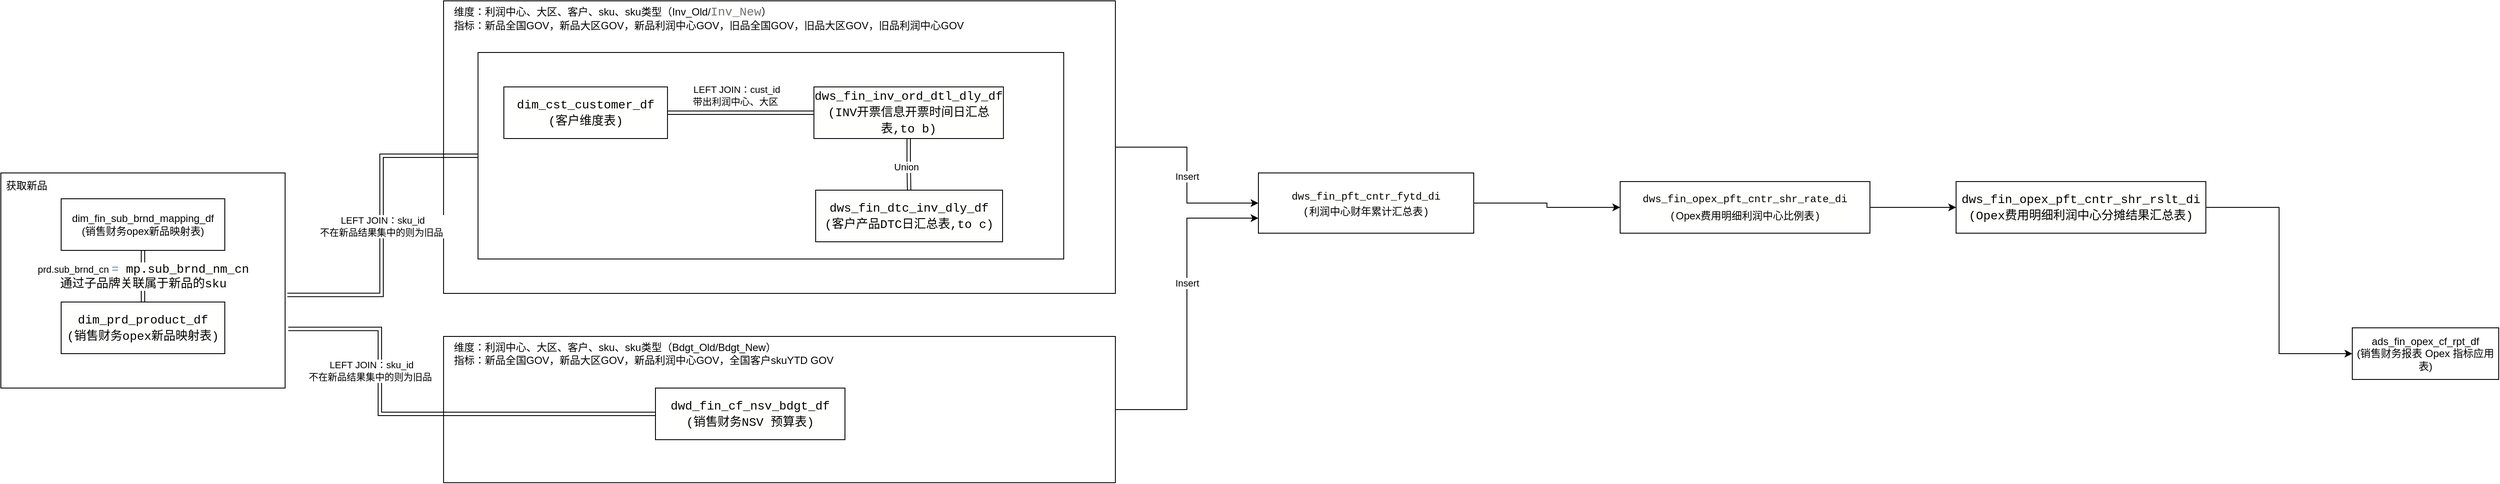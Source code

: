 <mxfile version="22.1.17" type="github">
  <diagram name="第 1 页" id="qXMQpcFjAb9PFIhQsB_X">
    <mxGraphModel dx="4096" dy="2075" grid="1" gridSize="10" guides="1" tooltips="1" connect="1" arrows="1" fold="1" page="1" pageScale="1" pageWidth="827" pageHeight="1169" math="0" shadow="0">
      <root>
        <mxCell id="0" />
        <mxCell id="1" parent="0" />
        <mxCell id="_QuhE1lit2_vzAkDeuf0-54" style="edgeStyle=orthogonalEdgeStyle;rounded=0;orthogonalLoop=1;jettySize=auto;html=1;" edge="1" parent="1" source="_QuhE1lit2_vzAkDeuf0-29" target="_QuhE1lit2_vzAkDeuf0-6">
          <mxGeometry relative="1" as="geometry" />
        </mxCell>
        <mxCell id="_QuhE1lit2_vzAkDeuf0-56" value="Insert" style="edgeLabel;html=1;align=center;verticalAlign=middle;resizable=0;points=[];" vertex="1" connectable="0" parent="_QuhE1lit2_vzAkDeuf0-54">
          <mxGeometry x="0.007" relative="1" as="geometry">
            <mxPoint as="offset" />
          </mxGeometry>
        </mxCell>
        <mxCell id="_QuhE1lit2_vzAkDeuf0-29" value="" style="rounded=0;whiteSpace=wrap;html=1;" vertex="1" parent="1">
          <mxGeometry x="-1596.03" y="-40" width="780" height="340" as="geometry" />
        </mxCell>
        <mxCell id="_QuhE1lit2_vzAkDeuf0-26" value="" style="rounded=0;whiteSpace=wrap;html=1;" vertex="1" parent="1">
          <mxGeometry x="-1556.03" y="20" width="680" height="240" as="geometry" />
        </mxCell>
        <mxCell id="_QuhE1lit2_vzAkDeuf0-1" value="ads_fin_opex_cf_rpt_df&lt;br&gt;(销售财务报表 Opex 指标应用表)" style="rounded=0;whiteSpace=wrap;html=1;" vertex="1" parent="1">
          <mxGeometry x="620" y="340" width="170" height="60" as="geometry" />
        </mxCell>
        <mxCell id="_QuhE1lit2_vzAkDeuf0-5" style="edgeStyle=orthogonalEdgeStyle;rounded=0;orthogonalLoop=1;jettySize=auto;html=1;entryX=0;entryY=0.5;entryDx=0;entryDy=0;" edge="1" parent="1" source="_QuhE1lit2_vzAkDeuf0-2" target="_QuhE1lit2_vzAkDeuf0-1">
          <mxGeometry relative="1" as="geometry">
            <mxPoint x="610" y="360" as="targetPoint" />
          </mxGeometry>
        </mxCell>
        <mxCell id="_QuhE1lit2_vzAkDeuf0-2" value="&lt;div style=&quot;background-color: rgb(255, 255, 254); font-family: Consolas, &amp;quot;Courier New&amp;quot;, monospace; font-size: 14px; line-height: 19px;&quot;&gt;dws_fin_opex_pft_cntr_shr_rslt_di&lt;/div&gt;&lt;div style=&quot;background-color: rgb(255, 255, 254); font-family: Consolas, &amp;quot;Courier New&amp;quot;, monospace; font-size: 14px; line-height: 19px;&quot;&gt;(Opex费用明细利润中心分摊结果汇总表)&lt;/div&gt;" style="rounded=0;whiteSpace=wrap;html=1;" vertex="1" parent="1">
          <mxGeometry x="160" y="170" width="290" height="60" as="geometry" />
        </mxCell>
        <mxCell id="_QuhE1lit2_vzAkDeuf0-4" style="edgeStyle=orthogonalEdgeStyle;rounded=0;orthogonalLoop=1;jettySize=auto;html=1;" edge="1" parent="1" source="_QuhE1lit2_vzAkDeuf0-3" target="_QuhE1lit2_vzAkDeuf0-2">
          <mxGeometry relative="1" as="geometry" />
        </mxCell>
        <mxCell id="_QuhE1lit2_vzAkDeuf0-3" value="&lt;div style=&quot;background-color: rgb(255, 255, 254); line-height: 19px;&quot;&gt;&lt;font face=&quot;Consolas, Courier New, monospace&quot;&gt;dws_fin_opex_pft_cntr_shr_rate_di&lt;/font&gt;&lt;br&gt;&lt;/div&gt;&lt;div style=&quot;background-color: rgb(255, 255, 254); line-height: 19px;&quot;&gt;&lt;font face=&quot;Consolas, Courier New, monospace&quot;&gt;(&lt;/font&gt;Opex费用明细利润中心比例表&lt;span style=&quot;font-family: Consolas, &amp;quot;Courier New&amp;quot;, monospace;&quot;&gt;)&lt;/span&gt;&lt;/div&gt;" style="rounded=0;whiteSpace=wrap;html=1;" vertex="1" parent="1">
          <mxGeometry x="-230" y="170" width="290" height="60" as="geometry" />
        </mxCell>
        <mxCell id="_QuhE1lit2_vzAkDeuf0-7" style="edgeStyle=orthogonalEdgeStyle;rounded=0;orthogonalLoop=1;jettySize=auto;html=1;" edge="1" parent="1" source="_QuhE1lit2_vzAkDeuf0-6" target="_QuhE1lit2_vzAkDeuf0-3">
          <mxGeometry relative="1" as="geometry" />
        </mxCell>
        <mxCell id="_QuhE1lit2_vzAkDeuf0-6" value="&lt;div style=&quot;background-color: rgb(255, 255, 254); line-height: 19px;&quot;&gt;&lt;font face=&quot;Consolas, Courier New, monospace&quot;&gt;dws_fin_pft_cntr_fytd_di&lt;/font&gt;&lt;br&gt;&lt;/div&gt;&lt;div style=&quot;background-color: rgb(255, 255, 254); line-height: 19px;&quot;&gt;&lt;/div&gt;&lt;font face=&quot;Consolas, Courier New, monospace&quot;&gt;(利润中心财年累计汇总表&lt;/font&gt;&lt;span style=&quot;font-family: Consolas, &amp;quot;Courier New&amp;quot;, monospace; background-color: rgb(255, 255, 254);&quot;&gt;)&lt;/span&gt;&lt;font face=&quot;Consolas, Courier New, monospace&quot;&gt;&lt;br&gt;&lt;/font&gt;" style="rounded=0;whiteSpace=wrap;html=1;" vertex="1" parent="1">
          <mxGeometry x="-650" y="160" width="250" height="70" as="geometry" />
        </mxCell>
        <mxCell id="_QuhE1lit2_vzAkDeuf0-19" style="edgeStyle=orthogonalEdgeStyle;rounded=0;orthogonalLoop=1;jettySize=auto;html=1;shape=link;" edge="1" parent="1" source="_QuhE1lit2_vzAkDeuf0-13" target="_QuhE1lit2_vzAkDeuf0-18">
          <mxGeometry relative="1" as="geometry" />
        </mxCell>
        <mxCell id="_QuhE1lit2_vzAkDeuf0-24" style="edgeStyle=orthogonalEdgeStyle;rounded=0;orthogonalLoop=1;jettySize=auto;html=1;shape=link;" edge="1" parent="1" source="_QuhE1lit2_vzAkDeuf0-13" target="_QuhE1lit2_vzAkDeuf0-23">
          <mxGeometry relative="1" as="geometry" />
        </mxCell>
        <mxCell id="_QuhE1lit2_vzAkDeuf0-25" value="Union" style="edgeLabel;html=1;align=center;verticalAlign=middle;resizable=0;points=[];" vertex="1" connectable="0" parent="_QuhE1lit2_vzAkDeuf0-24">
          <mxGeometry x="0.102" y="-4" relative="1" as="geometry">
            <mxPoint as="offset" />
          </mxGeometry>
        </mxCell>
        <mxCell id="_QuhE1lit2_vzAkDeuf0-13" value="&lt;div style=&quot;background-color: rgb(255, 255, 254); font-family: Consolas, &amp;quot;Courier New&amp;quot;, monospace; font-size: 14px; line-height: 19px;&quot;&gt;&lt;div style=&quot;line-height: 19px;&quot;&gt;dws_fin_inv_ord_dtl_dly_df&lt;br&gt;&lt;/div&gt;&lt;div style=&quot;line-height: 19px;&quot;&gt;(INV开票信息开票时间日汇总表,to b)&lt;/div&gt;&lt;/div&gt;" style="rounded=0;whiteSpace=wrap;html=1;" vertex="1" parent="1">
          <mxGeometry x="-1166.03" y="60" width="220" height="60" as="geometry" />
        </mxCell>
        <mxCell id="_QuhE1lit2_vzAkDeuf0-18" value="&lt;div style=&quot;background-color: rgb(255, 255, 254); font-family: Consolas, &amp;quot;Courier New&amp;quot;, monospace; font-size: 14px; line-height: 19px;&quot;&gt;&lt;div style=&quot;line-height: 19px;&quot;&gt;&lt;div style=&quot;line-height: 19px;&quot;&gt;dim_cst_customer_df&lt;/div&gt;&lt;/div&gt;&lt;div style=&quot;line-height: 19px;&quot;&gt;(客户维度表)&lt;/div&gt;&lt;/div&gt;" style="rounded=0;whiteSpace=wrap;html=1;" vertex="1" parent="1">
          <mxGeometry x="-1526.03" y="60" width="190" height="60" as="geometry" />
        </mxCell>
        <mxCell id="_QuhE1lit2_vzAkDeuf0-20" value="LEFT JOIN：cust_id&lt;br&gt;带出利润中心、大区&amp;nbsp;" style="edgeLabel;html=1;align=center;verticalAlign=middle;resizable=0;points=[];" vertex="1" connectable="0" parent="1">
          <mxGeometry x="-1256.03" y="69.996" as="geometry" />
        </mxCell>
        <mxCell id="_QuhE1lit2_vzAkDeuf0-22" value="&lt;div style=&quot;color: rgb(0, 0, 0); background-color: rgb(255, 255, 254); font-family: Consolas, &amp;quot;Courier New&amp;quot;, monospace; font-weight: normal; font-size: 14px; line-height: 19px;&quot;&gt;&lt;br&gt;&lt;/div&gt;" style="text;whiteSpace=wrap;html=1;" vertex="1" parent="1">
          <mxGeometry x="-1173.03" y="200" width="210" height="40" as="geometry" />
        </mxCell>
        <mxCell id="_QuhE1lit2_vzAkDeuf0-23" value="&lt;div style=&quot;background-color: rgb(255, 255, 254); font-family: Consolas, &amp;quot;Courier New&amp;quot;, monospace; font-size: 14px; line-height: 19px;&quot;&gt;&lt;div style=&quot;line-height: 19px;&quot;&gt;dws_fin_dtc_inv_dly_df&lt;br&gt;&lt;/div&gt;&lt;div style=&quot;line-height: 19px;&quot;&gt;(客户产品DTC日汇总表,to c)&lt;/div&gt;&lt;/div&gt;" style="rounded=0;whiteSpace=wrap;html=1;" vertex="1" parent="1">
          <mxGeometry x="-1164.03" y="180" width="217" height="60" as="geometry" />
        </mxCell>
        <mxCell id="_QuhE1lit2_vzAkDeuf0-30" value="维度：利润中心、大区、客户、sku、sku类型（Inv_Old/&lt;span style=&quot;color: rgb(112, 112, 112); background-color: rgb(255, 255, 254); font-family: Consolas, &amp;quot;Courier New&amp;quot;, monospace; font-size: 14px;&quot;&gt;Inv_New&lt;/span&gt;&lt;span style=&quot;background-color: initial;&quot;&gt;）&lt;/span&gt;&lt;br&gt;指标：新品全国GOV，新品大区GOV，新品利润中心GOV，旧品全国GOV，旧品大区GOV，旧品利润中心GOV" style="text;strokeColor=none;align=left;fillColor=none;html=1;verticalAlign=middle;whiteSpace=wrap;rounded=0;" vertex="1" parent="1">
          <mxGeometry x="-1586.03" y="-40" width="630" height="40" as="geometry" />
        </mxCell>
        <mxCell id="_QuhE1lit2_vzAkDeuf0-32" value="" style="rounded=0;whiteSpace=wrap;html=1;" vertex="1" parent="1">
          <mxGeometry x="-2110" y="160" width="330" height="250" as="geometry" />
        </mxCell>
        <mxCell id="_QuhE1lit2_vzAkDeuf0-33" style="rounded=0;orthogonalLoop=1;jettySize=auto;html=1;entryX=0.5;entryY=0;entryDx=0;entryDy=0;shape=link;" edge="1" parent="1" source="_QuhE1lit2_vzAkDeuf0-35" target="_QuhE1lit2_vzAkDeuf0-36">
          <mxGeometry relative="1" as="geometry" />
        </mxCell>
        <mxCell id="_QuhE1lit2_vzAkDeuf0-34" value="prd.sub_brnd_cn&amp;nbsp;&lt;span style=&quot;border-color: var(--border-color); font-family: Consolas, &amp;quot;Courier New&amp;quot;, monospace; font-size: 14px; text-align: left; background-color: rgb(255, 255, 254); color: rgb(119, 136, 153);&quot;&gt;=&lt;/span&gt;&lt;span style=&quot;border-color: var(--border-color); font-family: Consolas, &amp;quot;Courier New&amp;quot;, monospace; font-size: 14px; text-align: left; background-color: rgb(255, 255, 254);&quot;&gt;&amp;nbsp;mp.sub_brnd_nm_cn&lt;br&gt;通过子品牌关联属于新品的sku&lt;br&gt;&lt;/span&gt;" style="edgeLabel;html=1;align=center;verticalAlign=middle;resizable=0;points=[];" vertex="1" connectable="0" parent="_QuhE1lit2_vzAkDeuf0-33">
          <mxGeometry x="-0.532" y="2" relative="1" as="geometry">
            <mxPoint x="-2" y="16" as="offset" />
          </mxGeometry>
        </mxCell>
        <mxCell id="_QuhE1lit2_vzAkDeuf0-35" value="dim_fin_sub_brnd_mapping_df&lt;br&gt;(销售财务opex新品映射表)" style="rounded=0;whiteSpace=wrap;html=1;" vertex="1" parent="1">
          <mxGeometry x="-2040" y="190" width="190" height="60" as="geometry" />
        </mxCell>
        <mxCell id="_QuhE1lit2_vzAkDeuf0-36" value="&lt;div style=&quot;background-color: rgb(255, 255, 254); font-family: Consolas, &amp;quot;Courier New&amp;quot;, monospace; font-size: 14px; line-height: 19px;&quot;&gt;dim_prd_product_df&lt;/div&gt;&lt;div style=&quot;background-color: rgb(255, 255, 254); font-family: Consolas, &amp;quot;Courier New&amp;quot;, monospace; font-size: 14px; line-height: 19px;&quot;&gt;(销售财务opex新品映射表)&lt;br&gt;&lt;/div&gt;" style="rounded=0;whiteSpace=wrap;html=1;" vertex="1" parent="1">
          <mxGeometry x="-2040" y="310" width="190" height="60" as="geometry" />
        </mxCell>
        <mxCell id="_QuhE1lit2_vzAkDeuf0-37" value="获取新品" style="text;strokeColor=none;align=center;fillColor=none;html=1;verticalAlign=middle;whiteSpace=wrap;rounded=0;" vertex="1" parent="1">
          <mxGeometry x="-2110" y="160" width="60" height="30" as="geometry" />
        </mxCell>
        <mxCell id="_QuhE1lit2_vzAkDeuf0-38" style="edgeStyle=orthogonalEdgeStyle;rounded=0;orthogonalLoop=1;jettySize=auto;html=1;entryX=1.008;entryY=0.567;entryDx=0;entryDy=0;entryPerimeter=0;shape=link;" edge="1" parent="1" source="_QuhE1lit2_vzAkDeuf0-26" target="_QuhE1lit2_vzAkDeuf0-32">
          <mxGeometry relative="1" as="geometry" />
        </mxCell>
        <mxCell id="_QuhE1lit2_vzAkDeuf0-39" value="LEFT JOIN：sku_id&lt;br style=&quot;border-color: var(--border-color);&quot;&gt;不在新品结果集中的则为旧品&amp;nbsp;" style="edgeLabel;html=1;align=center;verticalAlign=middle;resizable=0;points=[];" vertex="1" connectable="0" parent="_QuhE1lit2_vzAkDeuf0-38">
          <mxGeometry x="0.011" y="1" relative="1" as="geometry">
            <mxPoint as="offset" />
          </mxGeometry>
        </mxCell>
        <mxCell id="_QuhE1lit2_vzAkDeuf0-55" style="edgeStyle=orthogonalEdgeStyle;rounded=0;orthogonalLoop=1;jettySize=auto;html=1;entryX=0;entryY=0.75;entryDx=0;entryDy=0;" edge="1" parent="1" source="_QuhE1lit2_vzAkDeuf0-40" target="_QuhE1lit2_vzAkDeuf0-6">
          <mxGeometry relative="1" as="geometry" />
        </mxCell>
        <mxCell id="_QuhE1lit2_vzAkDeuf0-57" value="Insert" style="edgeLabel;html=1;align=center;verticalAlign=middle;resizable=0;points=[];" vertex="1" connectable="0" parent="_QuhE1lit2_vzAkDeuf0-55">
          <mxGeometry x="0.185" relative="1" as="geometry">
            <mxPoint as="offset" />
          </mxGeometry>
        </mxCell>
        <mxCell id="_QuhE1lit2_vzAkDeuf0-40" value="" style="rounded=0;whiteSpace=wrap;html=1;" vertex="1" parent="1">
          <mxGeometry x="-1596.03" y="350" width="780" height="170" as="geometry" />
        </mxCell>
        <mxCell id="_QuhE1lit2_vzAkDeuf0-45" value="&lt;div style=&quot;background-color: rgb(255, 255, 254); font-family: Consolas, &amp;quot;Courier New&amp;quot;, monospace; font-size: 14px; line-height: 19px;&quot;&gt;&lt;div style=&quot;line-height: 19px;&quot;&gt;&lt;div style=&quot;line-height: 19px;&quot;&gt;dwd_fin_cf_nsv_bdgt_df&lt;/div&gt;&lt;/div&gt;&lt;div style=&quot;line-height: 19px;&quot;&gt;(销售财务NSV 预算表)&lt;/div&gt;&lt;/div&gt;" style="rounded=0;whiteSpace=wrap;html=1;" vertex="1" parent="1">
          <mxGeometry x="-1350" y="410" width="220" height="60" as="geometry" />
        </mxCell>
        <mxCell id="_QuhE1lit2_vzAkDeuf0-50" value="维度：利润中心、大区、客户、sku、sku类型（Bdgt_Old&lt;span style=&quot;background-color: initial;&quot;&gt;/&lt;/span&gt;Bdgt_New&lt;span style=&quot;background-color: initial;&quot;&gt;）&lt;/span&gt;&lt;br&gt;指标：新品全国GOV，新品大区GOV，新品利润中心GOV，全国客户skuYTD GOV" style="text;strokeColor=none;align=left;fillColor=none;html=1;verticalAlign=middle;whiteSpace=wrap;rounded=0;" vertex="1" parent="1">
          <mxGeometry x="-1586.03" y="350" width="630" height="40" as="geometry" />
        </mxCell>
        <mxCell id="_QuhE1lit2_vzAkDeuf0-51" style="edgeStyle=orthogonalEdgeStyle;rounded=0;orthogonalLoop=1;jettySize=auto;html=1;entryX=1.011;entryY=0.725;entryDx=0;entryDy=0;entryPerimeter=0;shape=link;" edge="1" parent="1" source="_QuhE1lit2_vzAkDeuf0-45" target="_QuhE1lit2_vzAkDeuf0-32">
          <mxGeometry relative="1" as="geometry">
            <Array as="points">
              <mxPoint x="-1670" y="440" />
              <mxPoint x="-1670" y="341" />
            </Array>
          </mxGeometry>
        </mxCell>
        <mxCell id="_QuhE1lit2_vzAkDeuf0-53" value="LEFT JOIN：sku_id&lt;br style=&quot;border-color: var(--border-color);&quot;&gt;不在新品结果集中的则为旧品&amp;nbsp;" style="edgeLabel;html=1;align=center;verticalAlign=middle;resizable=0;points=[];" vertex="1" connectable="0" parent="1">
          <mxGeometry x="-1680" y="390.003" as="geometry" />
        </mxCell>
      </root>
    </mxGraphModel>
  </diagram>
</mxfile>
